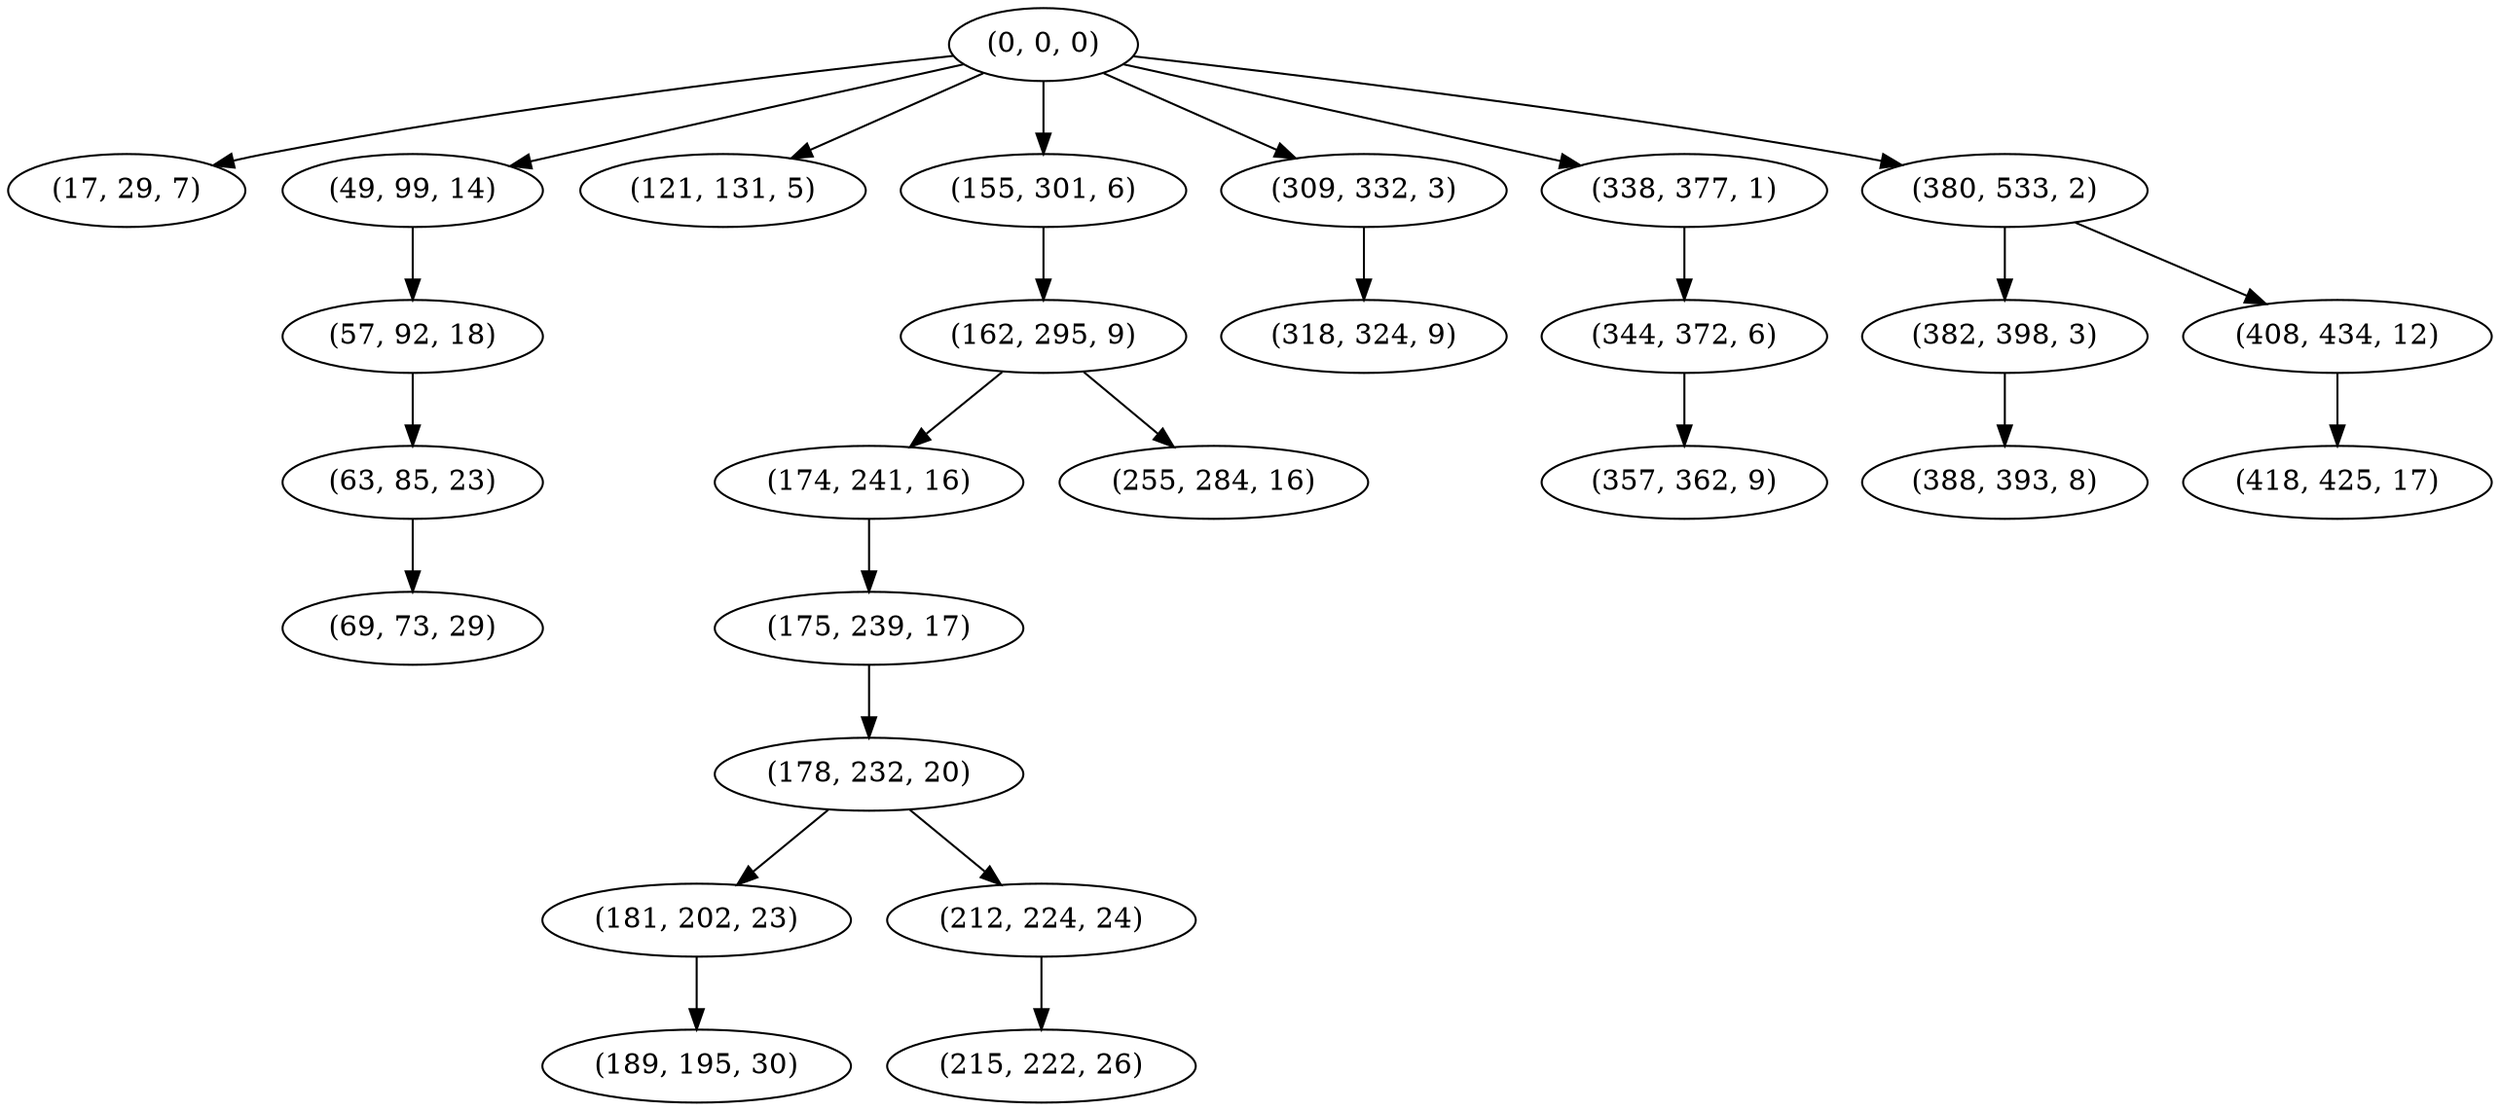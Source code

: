 digraph tree {
    "(0, 0, 0)";
    "(17, 29, 7)";
    "(49, 99, 14)";
    "(57, 92, 18)";
    "(63, 85, 23)";
    "(69, 73, 29)";
    "(121, 131, 5)";
    "(155, 301, 6)";
    "(162, 295, 9)";
    "(174, 241, 16)";
    "(175, 239, 17)";
    "(178, 232, 20)";
    "(181, 202, 23)";
    "(189, 195, 30)";
    "(212, 224, 24)";
    "(215, 222, 26)";
    "(255, 284, 16)";
    "(309, 332, 3)";
    "(318, 324, 9)";
    "(338, 377, 1)";
    "(344, 372, 6)";
    "(357, 362, 9)";
    "(380, 533, 2)";
    "(382, 398, 3)";
    "(388, 393, 8)";
    "(408, 434, 12)";
    "(418, 425, 17)";
    "(0, 0, 0)" -> "(17, 29, 7)";
    "(0, 0, 0)" -> "(49, 99, 14)";
    "(0, 0, 0)" -> "(121, 131, 5)";
    "(0, 0, 0)" -> "(155, 301, 6)";
    "(0, 0, 0)" -> "(309, 332, 3)";
    "(0, 0, 0)" -> "(338, 377, 1)";
    "(0, 0, 0)" -> "(380, 533, 2)";
    "(49, 99, 14)" -> "(57, 92, 18)";
    "(57, 92, 18)" -> "(63, 85, 23)";
    "(63, 85, 23)" -> "(69, 73, 29)";
    "(155, 301, 6)" -> "(162, 295, 9)";
    "(162, 295, 9)" -> "(174, 241, 16)";
    "(162, 295, 9)" -> "(255, 284, 16)";
    "(174, 241, 16)" -> "(175, 239, 17)";
    "(175, 239, 17)" -> "(178, 232, 20)";
    "(178, 232, 20)" -> "(181, 202, 23)";
    "(178, 232, 20)" -> "(212, 224, 24)";
    "(181, 202, 23)" -> "(189, 195, 30)";
    "(212, 224, 24)" -> "(215, 222, 26)";
    "(309, 332, 3)" -> "(318, 324, 9)";
    "(338, 377, 1)" -> "(344, 372, 6)";
    "(344, 372, 6)" -> "(357, 362, 9)";
    "(380, 533, 2)" -> "(382, 398, 3)";
    "(380, 533, 2)" -> "(408, 434, 12)";
    "(382, 398, 3)" -> "(388, 393, 8)";
    "(408, 434, 12)" -> "(418, 425, 17)";
}
